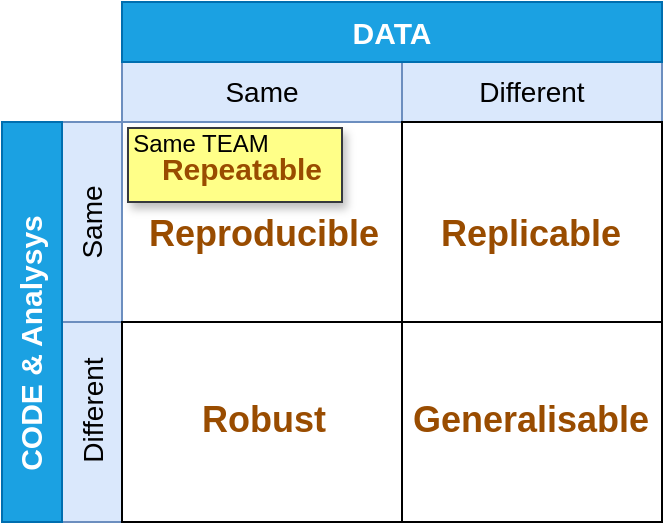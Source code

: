 <mxfile version="26.0.16">
  <diagram name="Page-1" id="88sHyAGjUU9bJmjByiOP">
    <mxGraphModel dx="568" dy="315" grid="1" gridSize="10" guides="1" tooltips="1" connect="1" arrows="1" fold="1" page="1" pageScale="1" pageWidth="1169" pageHeight="827" math="0" shadow="0">
      <root>
        <mxCell id="0" />
        <mxCell id="1" parent="0" />
        <mxCell id="Gp9YLFa0_MJQG4CUQq2B-1" value="" style="rounded=0;whiteSpace=wrap;html=1;" parent="1" vertex="1">
          <mxGeometry x="360" y="200" width="140" height="100" as="geometry" />
        </mxCell>
        <mxCell id="Di4ymJYJcXh6StTgigyQ-4" value="Same" style="rounded=0;whiteSpace=wrap;html=1;fillColor=#dae8fc;strokeColor=#6c8ebf;arcSize=19;fontSize=14;" parent="1" vertex="1">
          <mxGeometry x="360" y="170" width="140" height="30" as="geometry" />
        </mxCell>
        <mxCell id="Di4ymJYJcXh6StTgigyQ-5" value="Different" style="rounded=0;whiteSpace=wrap;html=1;fillColor=#dae8fc;strokeColor=#6c8ebf;arcSize=29;fontSize=14;" parent="1" vertex="1">
          <mxGeometry x="500" y="170" width="130" height="30" as="geometry" />
        </mxCell>
        <mxCell id="Di4ymJYJcXh6StTgigyQ-6" value="" style="rounded=0;whiteSpace=wrap;html=1;direction=south;fillColor=#dae8fc;strokeColor=#6c8ebf;" parent="1" vertex="1">
          <mxGeometry x="330" y="200" width="30" height="100" as="geometry" />
        </mxCell>
        <mxCell id="Di4ymJYJcXh6StTgigyQ-7" value="Same" style="text;html=1;align=center;verticalAlign=middle;whiteSpace=wrap;rounded=0;rotation=-90;fontSize=14;" parent="1" vertex="1">
          <mxGeometry x="315" y="235" width="60" height="30" as="geometry" />
        </mxCell>
        <mxCell id="Di4ymJYJcXh6StTgigyQ-8" value="" style="rounded=0;whiteSpace=wrap;html=1;direction=south;fillColor=#dae8fc;strokeColor=#6c8ebf;" parent="1" vertex="1">
          <mxGeometry x="330" y="300" width="30" height="100" as="geometry" />
        </mxCell>
        <mxCell id="Di4ymJYJcXh6StTgigyQ-9" value="Different" style="text;html=1;align=center;verticalAlign=middle;whiteSpace=wrap;rounded=0;rotation=-90;fontSize=14;" parent="1" vertex="1">
          <mxGeometry x="311" y="334" width="69" height="20" as="geometry" />
        </mxCell>
        <mxCell id="Di4ymJYJcXh6StTgigyQ-10" value="" style="rounded=0;whiteSpace=wrap;html=1;glass=0;shadow=1;arcSize=14;fillColor=#ffff88;strokeColor=#36393d;" parent="1" vertex="1">
          <mxGeometry x="363" y="203" width="107" height="37" as="geometry" />
        </mxCell>
        <mxCell id="Di4ymJYJcXh6StTgigyQ-11" value="Same TEAM" style="text;html=1;align=center;verticalAlign=middle;whiteSpace=wrap;rounded=0;" parent="1" vertex="1">
          <mxGeometry x="363" y="198" width="73" height="25" as="geometry" />
        </mxCell>
        <mxCell id="Di4ymJYJcXh6StTgigyQ-12" value="Reproducible" style="text;html=1;align=center;verticalAlign=middle;whiteSpace=wrap;rounded=0;fontStyle=1;fontColor=#994C00;fontSize=18;" parent="1" vertex="1">
          <mxGeometry x="371" y="241" width="120" height="30" as="geometry" />
        </mxCell>
        <mxCell id="Di4ymJYJcXh6StTgigyQ-13" value="Repeatable" style="text;html=1;align=center;verticalAlign=middle;whiteSpace=wrap;rounded=0;fontColor=#994C00;fontStyle=1;fontSize=15;" parent="1" vertex="1">
          <mxGeometry x="370" y="215" width="100" height="15" as="geometry" />
        </mxCell>
        <mxCell id="Di4ymJYJcXh6StTgigyQ-16" value="&lt;b&gt;&lt;font&gt;DATA&lt;/font&gt;&lt;/b&gt;" style="rounded=0;whiteSpace=wrap;html=1;fillColor=#1ba1e2;fontColor=#ffffff;strokeColor=#006EAF;fontSize=15;" parent="1" vertex="1">
          <mxGeometry x="360" y="140" width="270" height="30" as="geometry" />
        </mxCell>
        <mxCell id="Di4ymJYJcXh6StTgigyQ-17" value="" style="rounded=0;whiteSpace=wrap;html=1;fillColor=#1ba1e2;fontColor=#ffffff;strokeColor=#006EAF;" parent="1" vertex="1">
          <mxGeometry x="300" y="200" width="30" height="200" as="geometry" />
        </mxCell>
        <mxCell id="Di4ymJYJcXh6StTgigyQ-18" value="&lt;b&gt;&lt;font&gt;CODE &amp;amp; Analysys&lt;/font&gt;&lt;/b&gt;" style="text;html=1;align=center;verticalAlign=middle;whiteSpace=wrap;rounded=0;rotation=-90;fontColor=#FFFFFF;fontSize=15;" parent="1" vertex="1">
          <mxGeometry x="241.5" y="296" width="145" height="30" as="geometry" />
        </mxCell>
        <mxCell id="Gp9YLFa0_MJQG4CUQq2B-2" value="" style="rounded=0;whiteSpace=wrap;html=1;" parent="1" vertex="1">
          <mxGeometry x="360" y="300" width="140" height="100" as="geometry" />
        </mxCell>
        <mxCell id="Gp9YLFa0_MJQG4CUQq2B-3" value="" style="rounded=0;whiteSpace=wrap;html=1;" parent="1" vertex="1">
          <mxGeometry x="500" y="200" width="130" height="100" as="geometry" />
        </mxCell>
        <mxCell id="Di4ymJYJcXh6StTgigyQ-14" value="Replicable" style="text;html=1;align=center;verticalAlign=middle;whiteSpace=wrap;rounded=0;fontStyle=1;fontColor=#994C00;fontSize=18;" parent="1" vertex="1">
          <mxGeometry x="508" y="241" width="113" height="30" as="geometry" />
        </mxCell>
        <mxCell id="Gp9YLFa0_MJQG4CUQq2B-4" value="" style="rounded=0;whiteSpace=wrap;html=1;" parent="1" vertex="1">
          <mxGeometry x="500" y="300" width="130" height="100" as="geometry" />
        </mxCell>
        <mxCell id="Di4ymJYJcXh6StTgigyQ-15" value="Generalisable" style="text;html=1;align=center;verticalAlign=middle;whiteSpace=wrap;rounded=0;fontStyle=1;fontColor=#994C00;fontSize=18;" parent="1" vertex="1">
          <mxGeometry x="502.25" y="334" width="124.5" height="30" as="geometry" />
        </mxCell>
        <mxCell id="6ccN96IuYGFGtl1MW-eP-1" value="Robust" style="text;html=1;align=center;verticalAlign=middle;whiteSpace=wrap;rounded=0;fontStyle=1;fontColor=#994C00;fontSize=18;" vertex="1" parent="1">
          <mxGeometry x="381" y="334" width="100" height="30" as="geometry" />
        </mxCell>
      </root>
    </mxGraphModel>
  </diagram>
</mxfile>

